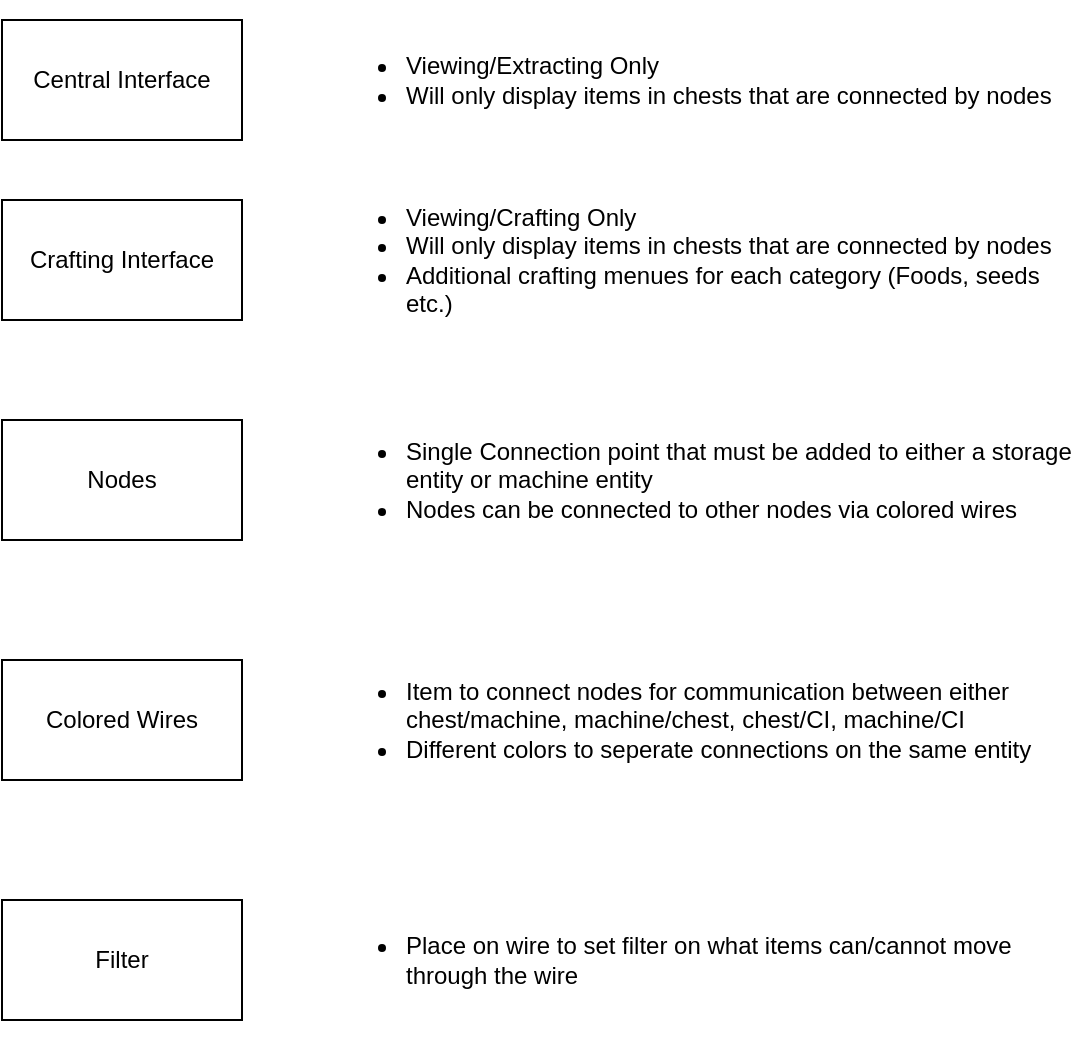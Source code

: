 <mxfile>
    <diagram id="R2lEEEUBdFMjLlhIrx00" name="Page-1">
        <mxGraphModel dx="1159" dy="594" grid="1" gridSize="10" guides="1" tooltips="1" connect="1" arrows="1" fold="1" page="1" pageScale="1" pageWidth="850" pageHeight="1100" math="0" shadow="0" extFonts="Permanent Marker^https://fonts.googleapis.com/css?family=Permanent+Marker">
            <root>
                <mxCell id="0"/>
                <mxCell id="1" parent="0"/>
                <mxCell id="0Pf_X9PuI-ZpwlEhqGs6-1" value="Central Interface" style="rounded=0;whiteSpace=wrap;html=1;" parent="1" vertex="1">
                    <mxGeometry x="40" y="40" width="120" height="60" as="geometry"/>
                </mxCell>
                <mxCell id="0Pf_X9PuI-ZpwlEhqGs6-2" value="Nodes" style="rounded=0;whiteSpace=wrap;html=1;" parent="1" vertex="1">
                    <mxGeometry x="40" y="240" width="120" height="60" as="geometry"/>
                </mxCell>
                <mxCell id="0Pf_X9PuI-ZpwlEhqGs6-3" value="Colored Wires" style="rounded=0;whiteSpace=wrap;html=1;" parent="1" vertex="1">
                    <mxGeometry x="40" y="360" width="120" height="60" as="geometry"/>
                </mxCell>
                <mxCell id="0Pf_X9PuI-ZpwlEhqGs6-4" value="Filter" style="rounded=0;whiteSpace=wrap;html=1;" parent="1" vertex="1">
                    <mxGeometry x="40" y="480" width="120" height="60" as="geometry"/>
                </mxCell>
                <mxCell id="0Pf_X9PuI-ZpwlEhqGs6-5" value="Crafting Interface" style="rounded=0;whiteSpace=wrap;html=1;" parent="1" vertex="1">
                    <mxGeometry x="40" y="130" width="120" height="60" as="geometry"/>
                </mxCell>
                <mxCell id="2" value="&lt;ul&gt;&lt;li&gt;&lt;span style=&quot;background-color: initial;&quot;&gt;Viewing/Extracting Only&lt;/span&gt;&lt;br&gt;&lt;/li&gt;&lt;li&gt;Will only display items in chests that are connected by nodes&lt;/li&gt;&lt;/ul&gt;" style="text;strokeColor=none;fillColor=none;html=1;whiteSpace=wrap;verticalAlign=middle;overflow=hidden;" vertex="1" parent="1">
                    <mxGeometry x="200" y="30" width="380" height="80" as="geometry"/>
                </mxCell>
                <mxCell id="3" value="&lt;ul&gt;&lt;li&gt;&lt;span style=&quot;background-color: initial;&quot;&gt;Viewing/Crafting Only&lt;/span&gt;&lt;br&gt;&lt;/li&gt;&lt;li&gt;Will only display items in chests that are connected by nodes&lt;/li&gt;&lt;li&gt;Additional crafting menues for each category (Foods, seeds etc.)&lt;/li&gt;&lt;/ul&gt;" style="text;strokeColor=none;fillColor=none;html=1;whiteSpace=wrap;verticalAlign=middle;overflow=hidden;" vertex="1" parent="1">
                    <mxGeometry x="200" y="110" width="380" height="100" as="geometry"/>
                </mxCell>
                <mxCell id="4" value="&lt;ul&gt;&lt;li&gt;Single Connection point that must be added to either a storage entity or machine entity&lt;/li&gt;&lt;li&gt;Nodes can be connected to other nodes via colored wires&lt;/li&gt;&lt;/ul&gt;" style="text;strokeColor=none;fillColor=none;html=1;whiteSpace=wrap;verticalAlign=middle;overflow=hidden;" vertex="1" parent="1">
                    <mxGeometry x="200" y="220" width="380" height="100" as="geometry"/>
                </mxCell>
                <mxCell id="5" value="&lt;ul&gt;&lt;li&gt;Item to connect nodes for communication between either chest/machine, machine/chest, chest/CI, machine/CI&lt;/li&gt;&lt;li&gt;Different colors to seperate connections on the same entity&lt;/li&gt;&lt;/ul&gt;" style="text;strokeColor=none;fillColor=none;html=1;whiteSpace=wrap;verticalAlign=middle;overflow=hidden;" vertex="1" parent="1">
                    <mxGeometry x="200" y="340" width="380" height="100" as="geometry"/>
                </mxCell>
                <mxCell id="6" value="&lt;ul&gt;&lt;li&gt;Place on wire to set filter on what items can/cannot move through the wire&lt;/li&gt;&lt;/ul&gt;" style="text;strokeColor=none;fillColor=none;html=1;whiteSpace=wrap;verticalAlign=middle;overflow=hidden;" vertex="1" parent="1">
                    <mxGeometry x="200" y="460" width="380" height="100" as="geometry"/>
                </mxCell>
            </root>
        </mxGraphModel>
    </diagram>
</mxfile>